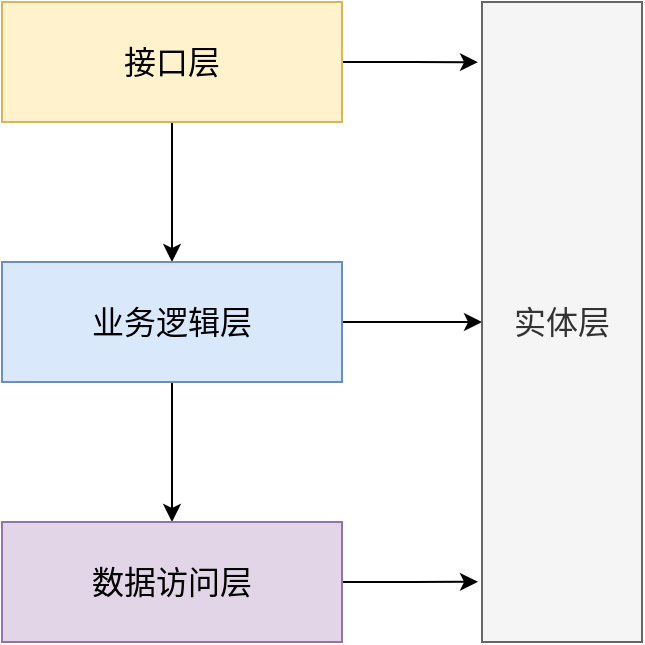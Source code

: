 <mxfile version="14.4.7" type="github">
  <diagram id="mpsuEEa_qqHVP0tXSggL" name="Page-1">
    <mxGraphModel dx="946" dy="614" grid="1" gridSize="10" guides="1" tooltips="1" connect="1" arrows="1" fold="1" page="1" pageScale="1" pageWidth="827" pageHeight="1169" math="0" shadow="0">
      <root>
        <mxCell id="0" />
        <mxCell id="1" parent="0" />
        <mxCell id="rKvsoHjesG3bYA3_DGz0-5" style="edgeStyle=orthogonalEdgeStyle;rounded=0;orthogonalLoop=1;jettySize=auto;html=1;exitX=1;exitY=0.5;exitDx=0;exitDy=0;entryX=-0.025;entryY=0.094;entryDx=0;entryDy=0;entryPerimeter=0;fontSize=16;" edge="1" parent="1" source="rKvsoHjesG3bYA3_DGz0-1" target="rKvsoHjesG3bYA3_DGz0-4">
          <mxGeometry relative="1" as="geometry" />
        </mxCell>
        <mxCell id="rKvsoHjesG3bYA3_DGz0-10" style="edgeStyle=orthogonalEdgeStyle;rounded=0;orthogonalLoop=1;jettySize=auto;html=1;exitX=0.5;exitY=1;exitDx=0;exitDy=0;entryX=0.5;entryY=0;entryDx=0;entryDy=0;fontSize=16;" edge="1" parent="1" source="rKvsoHjesG3bYA3_DGz0-1" target="rKvsoHjesG3bYA3_DGz0-2">
          <mxGeometry relative="1" as="geometry" />
        </mxCell>
        <mxCell id="rKvsoHjesG3bYA3_DGz0-1" value="接口层" style="rounded=0;whiteSpace=wrap;html=1;fontSize=16;fillColor=#fff2cc;strokeColor=#d6b656;" vertex="1" parent="1">
          <mxGeometry x="190" y="120" width="170" height="60" as="geometry" />
        </mxCell>
        <mxCell id="rKvsoHjesG3bYA3_DGz0-6" style="edgeStyle=orthogonalEdgeStyle;rounded=0;orthogonalLoop=1;jettySize=auto;html=1;exitX=1;exitY=0.5;exitDx=0;exitDy=0;entryX=0;entryY=0.5;entryDx=0;entryDy=0;fontSize=16;" edge="1" parent="1" source="rKvsoHjesG3bYA3_DGz0-2" target="rKvsoHjesG3bYA3_DGz0-4">
          <mxGeometry relative="1" as="geometry" />
        </mxCell>
        <mxCell id="rKvsoHjesG3bYA3_DGz0-11" style="edgeStyle=orthogonalEdgeStyle;rounded=0;orthogonalLoop=1;jettySize=auto;html=1;exitX=0.5;exitY=1;exitDx=0;exitDy=0;entryX=0.5;entryY=0;entryDx=0;entryDy=0;fontSize=16;" edge="1" parent="1" source="rKvsoHjesG3bYA3_DGz0-2" target="rKvsoHjesG3bYA3_DGz0-3">
          <mxGeometry relative="1" as="geometry" />
        </mxCell>
        <mxCell id="rKvsoHjesG3bYA3_DGz0-2" value="业务逻辑层" style="rounded=0;whiteSpace=wrap;html=1;fontSize=16;fillColor=#dae8fc;strokeColor=#6c8ebf;" vertex="1" parent="1">
          <mxGeometry x="190" y="250" width="170" height="60" as="geometry" />
        </mxCell>
        <mxCell id="rKvsoHjesG3bYA3_DGz0-7" style="edgeStyle=orthogonalEdgeStyle;rounded=0;orthogonalLoop=1;jettySize=auto;html=1;exitX=1;exitY=0.5;exitDx=0;exitDy=0;entryX=-0.025;entryY=0.906;entryDx=0;entryDy=0;entryPerimeter=0;fontSize=16;" edge="1" parent="1" source="rKvsoHjesG3bYA3_DGz0-3" target="rKvsoHjesG3bYA3_DGz0-4">
          <mxGeometry relative="1" as="geometry" />
        </mxCell>
        <mxCell id="rKvsoHjesG3bYA3_DGz0-3" value="数据访问层" style="rounded=0;whiteSpace=wrap;html=1;fontSize=16;fillColor=#e1d5e7;strokeColor=#9673a6;" vertex="1" parent="1">
          <mxGeometry x="190" y="380" width="170" height="60" as="geometry" />
        </mxCell>
        <mxCell id="rKvsoHjesG3bYA3_DGz0-4" value="实体层" style="rounded=0;whiteSpace=wrap;html=1;fontSize=16;fillColor=#f5f5f5;strokeColor=#666666;fontColor=#333333;" vertex="1" parent="1">
          <mxGeometry x="430" y="120" width="80" height="320" as="geometry" />
        </mxCell>
      </root>
    </mxGraphModel>
  </diagram>
</mxfile>
